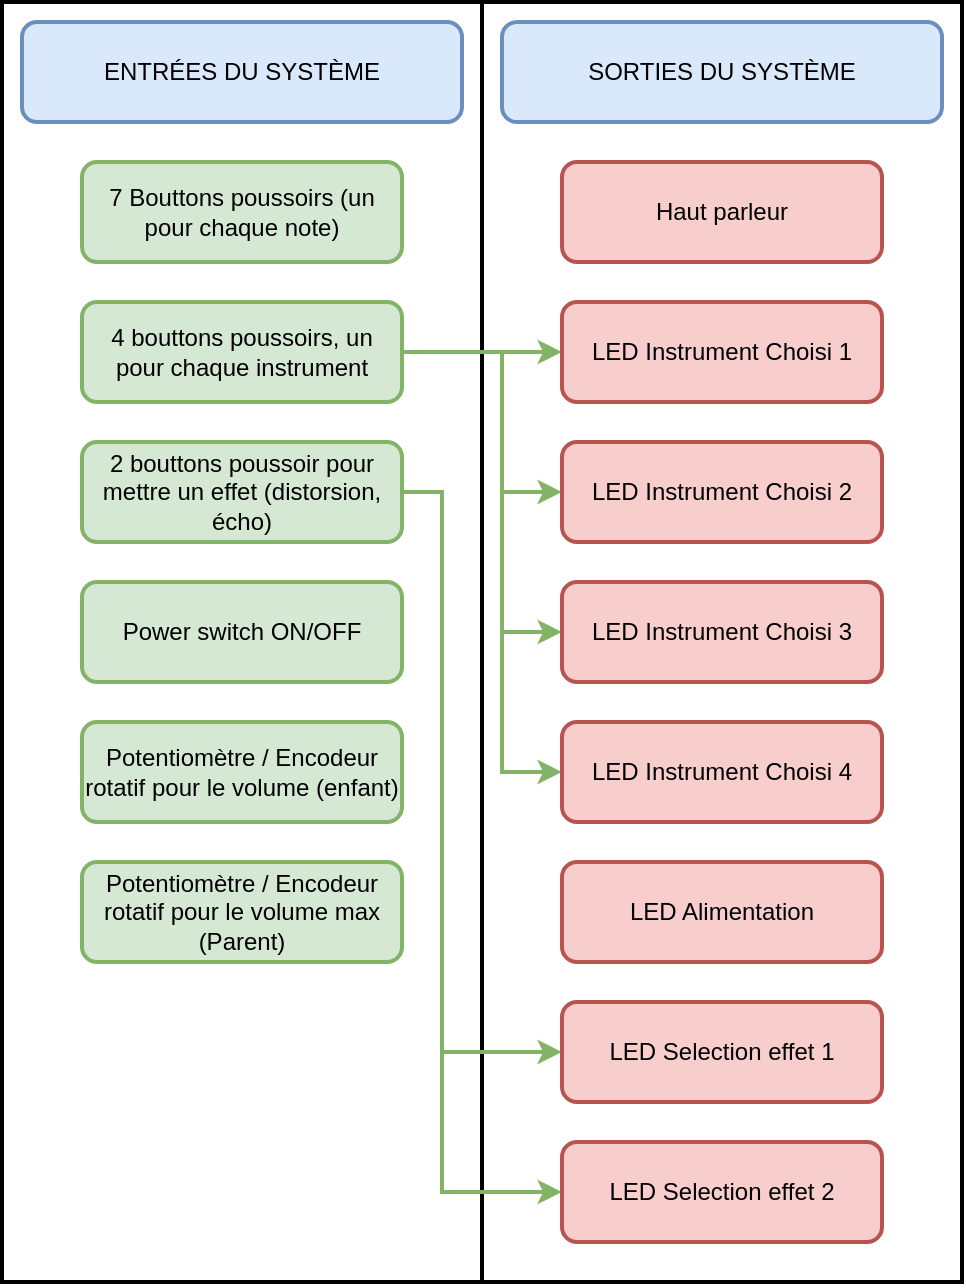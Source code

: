 <mxfile version="16.5.1" type="device"><diagram id="P4VJvtWa9ELn7AGA5ayl" name="Page-1"><mxGraphModel dx="716" dy="448" grid="1" gridSize="10" guides="1" tooltips="1" connect="1" arrows="1" fold="1" page="1" pageScale="1" pageWidth="827" pageHeight="1169" math="0" shadow="0"><root><mxCell id="0"/><mxCell id="1" parent="0"/><mxCell id="ZW0n9eWZADtWnLwSqnVB-8" value="" style="rounded=0;whiteSpace=wrap;html=1;strokeColor=default;strokeWidth=2;fillColor=none;" parent="1" vertex="1"><mxGeometry x="120" y="40" width="480" height="640" as="geometry"/></mxCell><mxCell id="ZW0n9eWZADtWnLwSqnVB-1" value="ENTRÉES DU SYSTÈME" style="text;html=1;strokeColor=#6c8ebf;fillColor=#dae8fc;align=center;verticalAlign=middle;whiteSpace=wrap;rounded=1;strokeWidth=2;" parent="1" vertex="1"><mxGeometry x="130" y="50" width="220" height="50" as="geometry"/></mxCell><mxCell id="ZW0n9eWZADtWnLwSqnVB-3" value="SORTIES DU SYSTÈME" style="text;html=1;strokeColor=#6c8ebf;fillColor=#dae8fc;align=center;verticalAlign=middle;whiteSpace=wrap;rounded=1;strokeWidth=2;" parent="1" vertex="1"><mxGeometry x="370" y="50" width="220" height="50" as="geometry"/></mxCell><mxCell id="ZW0n9eWZADtWnLwSqnVB-5" value="7 Bouttons poussoirs (un pour chaque note)" style="rounded=1;whiteSpace=wrap;html=1;strokeColor=#82b366;strokeWidth=2;fillColor=#d5e8d4;" parent="1" vertex="1"><mxGeometry x="160" y="120" width="160" height="50" as="geometry"/></mxCell><mxCell id="ZW0n9eWZADtWnLwSqnVB-10" value="" style="endArrow=none;html=1;rounded=0;strokeWidth=2;entryX=0.5;entryY=1;entryDx=0;entryDy=0;exitX=0.5;exitY=0;exitDx=0;exitDy=0;" parent="1" source="ZW0n9eWZADtWnLwSqnVB-8" target="ZW0n9eWZADtWnLwSqnVB-8" edge="1"><mxGeometry width="50" height="50" relative="1" as="geometry"><mxPoint x="350" y="320" as="sourcePoint"/><mxPoint x="400" y="270" as="targetPoint"/></mxGeometry></mxCell><mxCell id="ZW0n9eWZADtWnLwSqnVB-22" style="edgeStyle=orthogonalEdgeStyle;rounded=0;orthogonalLoop=1;jettySize=auto;html=1;strokeWidth=2;fillColor=#d5e8d4;strokeColor=#82b366;" parent="1" source="ZW0n9eWZADtWnLwSqnVB-11" target="ZW0n9eWZADtWnLwSqnVB-18" edge="1"><mxGeometry relative="1" as="geometry"/></mxCell><mxCell id="ZW0n9eWZADtWnLwSqnVB-23" style="edgeStyle=orthogonalEdgeStyle;rounded=0;orthogonalLoop=1;jettySize=auto;html=1;exitX=1;exitY=0.5;exitDx=0;exitDy=0;entryX=0;entryY=0.5;entryDx=0;entryDy=0;strokeWidth=2;fillColor=#d5e8d4;strokeColor=#82b366;" parent="1" source="ZW0n9eWZADtWnLwSqnVB-11" target="ZW0n9eWZADtWnLwSqnVB-20" edge="1"><mxGeometry relative="1" as="geometry"><Array as="points"><mxPoint x="370" y="215"/><mxPoint x="370" y="285"/></Array></mxGeometry></mxCell><mxCell id="ZW0n9eWZADtWnLwSqnVB-24" style="edgeStyle=orthogonalEdgeStyle;rounded=0;orthogonalLoop=1;jettySize=auto;html=1;exitX=1;exitY=0.5;exitDx=0;exitDy=0;entryX=0;entryY=0.5;entryDx=0;entryDy=0;strokeWidth=2;fillColor=#d5e8d4;strokeColor=#82b366;" parent="1" source="ZW0n9eWZADtWnLwSqnVB-11" target="ZW0n9eWZADtWnLwSqnVB-19" edge="1"><mxGeometry relative="1" as="geometry"><Array as="points"><mxPoint x="370" y="215"/><mxPoint x="370" y="355"/></Array></mxGeometry></mxCell><mxCell id="ZW0n9eWZADtWnLwSqnVB-25" style="edgeStyle=orthogonalEdgeStyle;rounded=0;orthogonalLoop=1;jettySize=auto;html=1;entryX=0;entryY=0.5;entryDx=0;entryDy=0;strokeWidth=2;fillColor=#d5e8d4;strokeColor=#82b366;" parent="1" source="ZW0n9eWZADtWnLwSqnVB-11" target="ZW0n9eWZADtWnLwSqnVB-21" edge="1"><mxGeometry relative="1" as="geometry"><Array as="points"><mxPoint x="370" y="215"/><mxPoint x="370" y="425"/></Array></mxGeometry></mxCell><mxCell id="ZW0n9eWZADtWnLwSqnVB-11" value="4 bouttons poussoirs, un pour chaque instrument" style="rounded=1;whiteSpace=wrap;html=1;strokeColor=#82b366;strokeWidth=2;fillColor=#d5e8d4;" parent="1" vertex="1"><mxGeometry x="160" y="190" width="160" height="50" as="geometry"/></mxCell><mxCell id="yzHc1TcTnBX2F-kGv_em-3" style="edgeStyle=orthogonalEdgeStyle;rounded=0;orthogonalLoop=1;jettySize=auto;html=1;exitX=1;exitY=0.5;exitDx=0;exitDy=0;entryX=0;entryY=0.5;entryDx=0;entryDy=0;strokeWidth=2;fillColor=#d5e8d4;strokeColor=#82b366;" edge="1" parent="1" source="ZW0n9eWZADtWnLwSqnVB-12" target="ZW0n9eWZADtWnLwSqnVB-26"><mxGeometry relative="1" as="geometry"><Array as="points"><mxPoint x="340" y="285"/><mxPoint x="340" y="565"/></Array></mxGeometry></mxCell><mxCell id="yzHc1TcTnBX2F-kGv_em-4" style="edgeStyle=orthogonalEdgeStyle;rounded=0;orthogonalLoop=1;jettySize=auto;html=1;exitX=1;exitY=0.5;exitDx=0;exitDy=0;entryX=0;entryY=0.5;entryDx=0;entryDy=0;strokeWidth=2;fillColor=#d5e8d4;strokeColor=#82b366;" edge="1" parent="1" source="ZW0n9eWZADtWnLwSqnVB-12" target="yzHc1TcTnBX2F-kGv_em-2"><mxGeometry relative="1" as="geometry"><Array as="points"><mxPoint x="340" y="285"/><mxPoint x="340" y="635"/></Array></mxGeometry></mxCell><mxCell id="ZW0n9eWZADtWnLwSqnVB-12" value="2 bouttons poussoir pour mettre un effet (distorsion, écho)" style="rounded=1;whiteSpace=wrap;html=1;strokeColor=#82b366;strokeWidth=2;fillColor=#d5e8d4;" parent="1" vertex="1"><mxGeometry x="160" y="260" width="160" height="50" as="geometry"/></mxCell><mxCell id="ZW0n9eWZADtWnLwSqnVB-13" value="Power switch ON/OFF" style="rounded=1;whiteSpace=wrap;html=1;strokeColor=#82b366;strokeWidth=2;fillColor=#d5e8d4;" parent="1" vertex="1"><mxGeometry x="160" y="330" width="160" height="50" as="geometry"/></mxCell><mxCell id="ZW0n9eWZADtWnLwSqnVB-14" value="Potentiomètre / Encodeur rotatif pour le volume (enfant)" style="rounded=1;whiteSpace=wrap;html=1;strokeColor=#82b366;strokeWidth=2;fillColor=#d5e8d4;" parent="1" vertex="1"><mxGeometry x="160" y="400" width="160" height="50" as="geometry"/></mxCell><mxCell id="ZW0n9eWZADtWnLwSqnVB-15" value="Potentiomètre / Encodeur rotatif pour le volume max (Parent)" style="rounded=1;whiteSpace=wrap;html=1;strokeColor=#82b366;strokeWidth=2;fillColor=#d5e8d4;" parent="1" vertex="1"><mxGeometry x="160" y="470" width="160" height="50" as="geometry"/></mxCell><mxCell id="ZW0n9eWZADtWnLwSqnVB-16" value="Haut parleur" style="rounded=1;whiteSpace=wrap;html=1;strokeColor=#b85450;strokeWidth=2;fillColor=#f8cecc;" parent="1" vertex="1"><mxGeometry x="400" y="120" width="160" height="50" as="geometry"/></mxCell><mxCell id="ZW0n9eWZADtWnLwSqnVB-18" value="LED Instrument Choisi 1" style="rounded=1;whiteSpace=wrap;html=1;strokeColor=#b85450;strokeWidth=2;fillColor=#f8cecc;" parent="1" vertex="1"><mxGeometry x="400" y="190" width="160" height="50" as="geometry"/></mxCell><mxCell id="ZW0n9eWZADtWnLwSqnVB-19" value="LED Instrument Choisi 3" style="rounded=1;whiteSpace=wrap;html=1;strokeColor=#b85450;strokeWidth=2;fillColor=#f8cecc;" parent="1" vertex="1"><mxGeometry x="400" y="330" width="160" height="50" as="geometry"/></mxCell><mxCell id="ZW0n9eWZADtWnLwSqnVB-20" value="LED Instrument Choisi 2" style="rounded=1;whiteSpace=wrap;html=1;strokeColor=#b85450;strokeWidth=2;fillColor=#f8cecc;" parent="1" vertex="1"><mxGeometry x="400" y="260" width="160" height="50" as="geometry"/></mxCell><mxCell id="ZW0n9eWZADtWnLwSqnVB-21" value="LED Instrument Choisi 4" style="rounded=1;whiteSpace=wrap;html=1;strokeColor=#b85450;strokeWidth=2;fillColor=#f8cecc;" parent="1" vertex="1"><mxGeometry x="400" y="400" width="160" height="50" as="geometry"/></mxCell><mxCell id="ZW0n9eWZADtWnLwSqnVB-26" value="LED Selection effet 1" style="rounded=1;whiteSpace=wrap;html=1;strokeColor=#b85450;strokeWidth=2;fillColor=#f8cecc;" parent="1" vertex="1"><mxGeometry x="400" y="540" width="160" height="50" as="geometry"/></mxCell><mxCell id="yzHc1TcTnBX2F-kGv_em-1" value="LED Alimentation" style="rounded=1;whiteSpace=wrap;html=1;strokeColor=#b85450;strokeWidth=2;fillColor=#f8cecc;" vertex="1" parent="1"><mxGeometry x="400" y="470" width="160" height="50" as="geometry"/></mxCell><mxCell id="yzHc1TcTnBX2F-kGv_em-2" value="LED Selection effet 2" style="rounded=1;whiteSpace=wrap;html=1;strokeColor=#b85450;strokeWidth=2;fillColor=#f8cecc;" vertex="1" parent="1"><mxGeometry x="400" y="610" width="160" height="50" as="geometry"/></mxCell></root></mxGraphModel></diagram></mxfile>